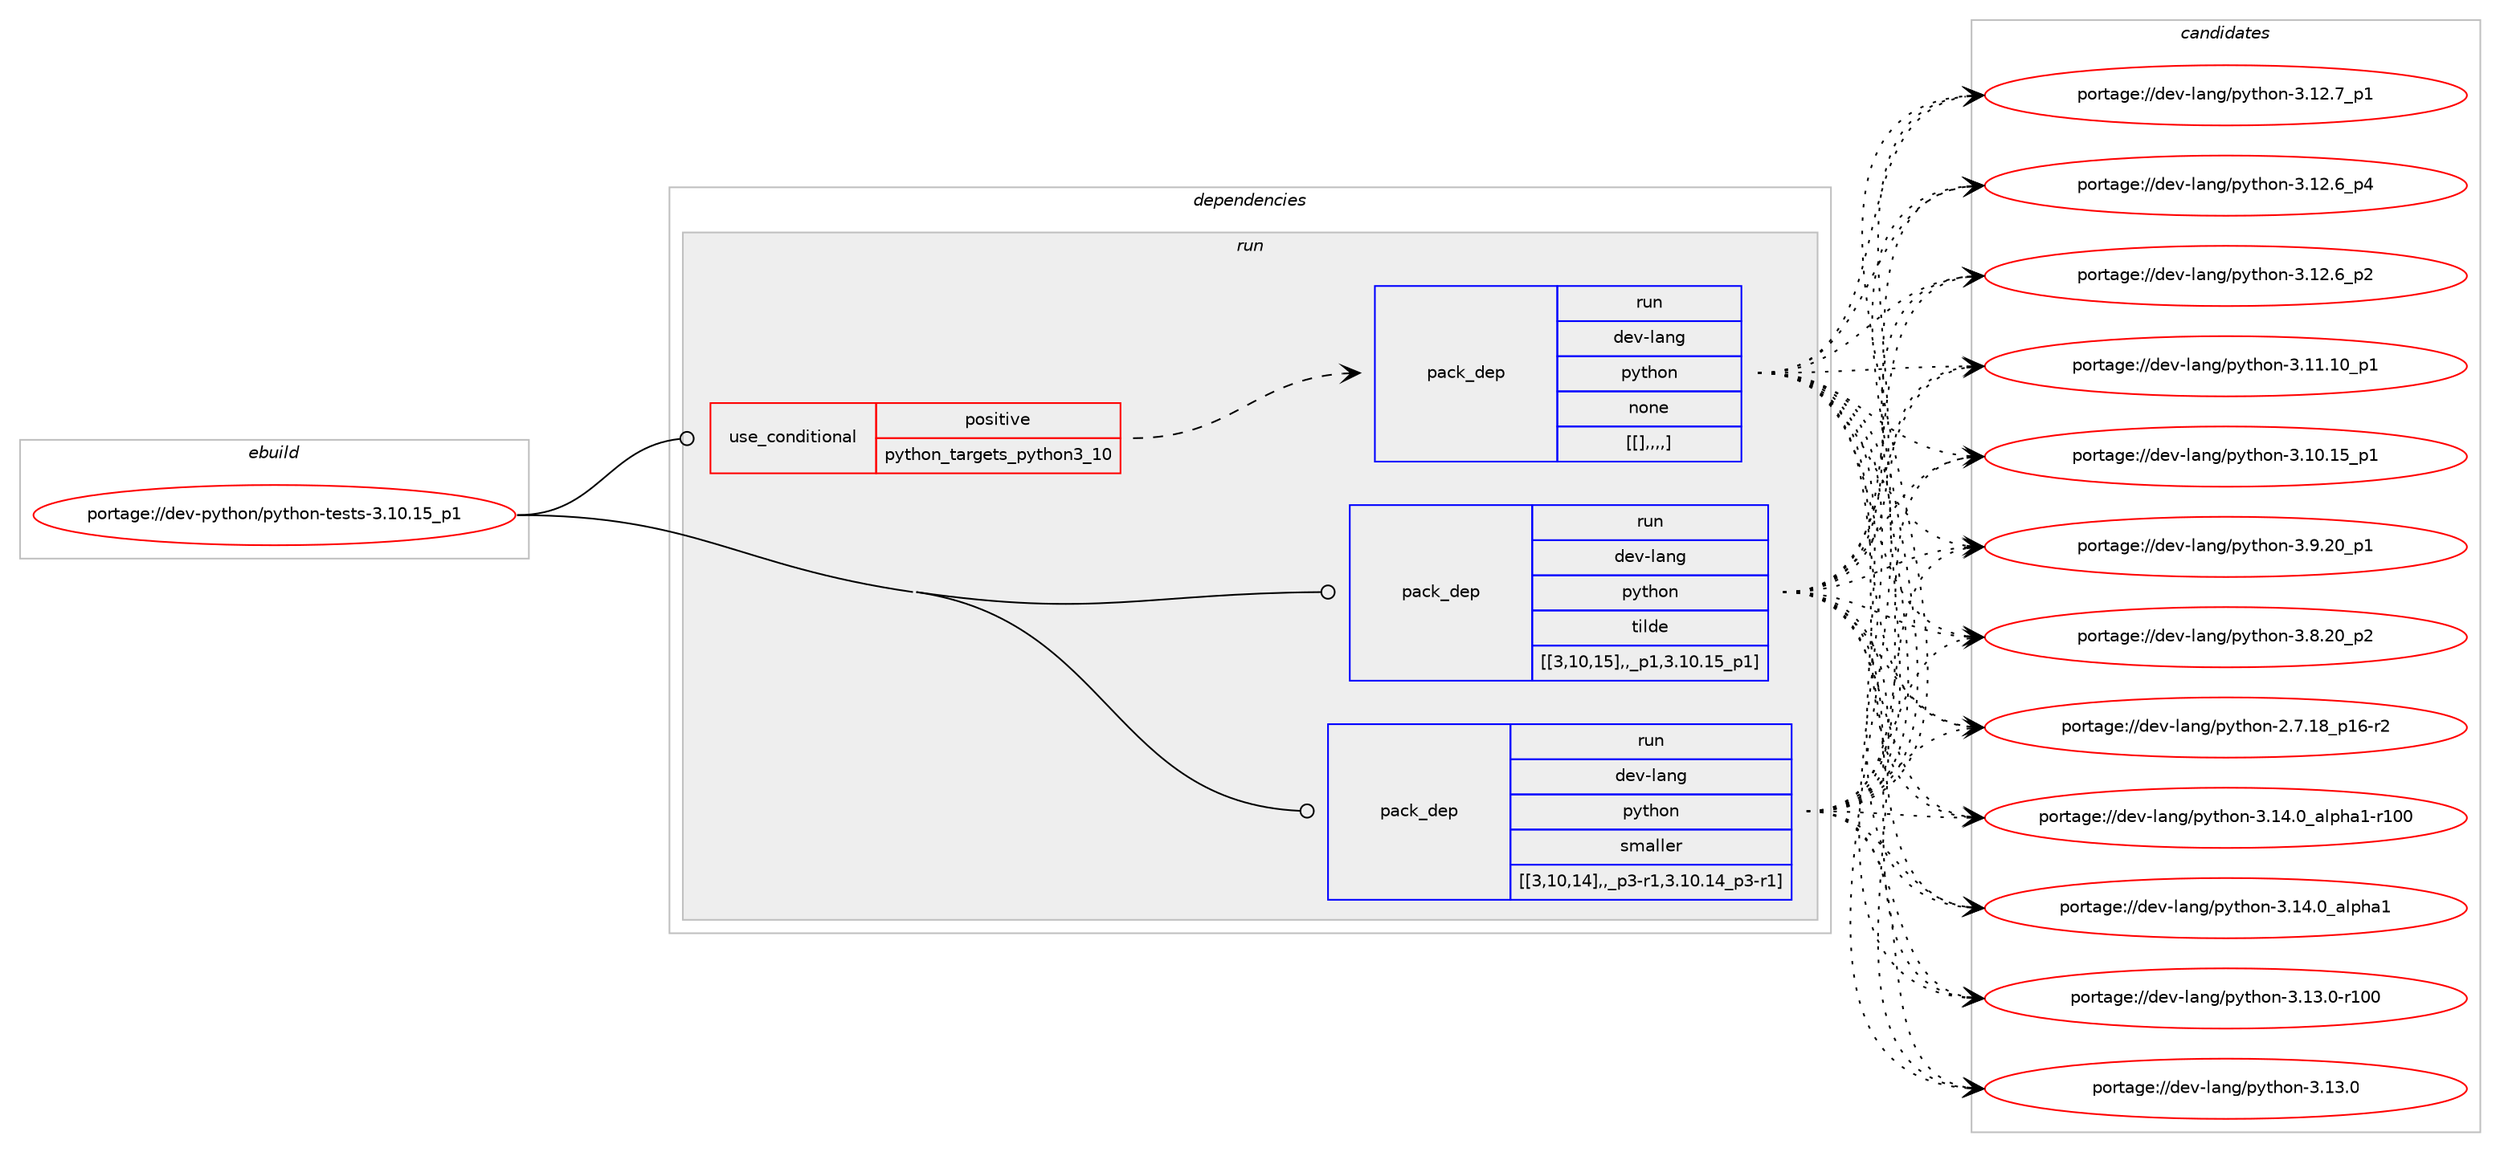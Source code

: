 digraph prolog {

# *************
# Graph options
# *************

newrank=true;
concentrate=true;
compound=true;
graph [rankdir=LR,fontname=Helvetica,fontsize=10,ranksep=1.5];#, ranksep=2.5, nodesep=0.2];
edge  [arrowhead=vee];
node  [fontname=Helvetica,fontsize=10];

# **********
# The ebuild
# **********

subgraph cluster_leftcol {
color=gray;
label=<<i>ebuild</i>>;
id [label="portage://dev-python/python-tests-3.10.15_p1", color=red, width=4, href="../dev-python/python-tests-3.10.15_p1.svg"];
}

# ****************
# The dependencies
# ****************

subgraph cluster_midcol {
color=gray;
label=<<i>dependencies</i>>;
subgraph cluster_compile {
fillcolor="#eeeeee";
style=filled;
label=<<i>compile</i>>;
}
subgraph cluster_compileandrun {
fillcolor="#eeeeee";
style=filled;
label=<<i>compile and run</i>>;
}
subgraph cluster_run {
fillcolor="#eeeeee";
style=filled;
label=<<i>run</i>>;
subgraph cond41093 {
dependency167156 [label=<<TABLE BORDER="0" CELLBORDER="1" CELLSPACING="0" CELLPADDING="4"><TR><TD ROWSPAN="3" CELLPADDING="10">use_conditional</TD></TR><TR><TD>positive</TD></TR><TR><TD>python_targets_python3_10</TD></TR></TABLE>>, shape=none, color=red];
subgraph pack124722 {
dependency167204 [label=<<TABLE BORDER="0" CELLBORDER="1" CELLSPACING="0" CELLPADDING="4" WIDTH="220"><TR><TD ROWSPAN="6" CELLPADDING="30">pack_dep</TD></TR><TR><TD WIDTH="110">run</TD></TR><TR><TD>dev-lang</TD></TR><TR><TD>python</TD></TR><TR><TD>none</TD></TR><TR><TD>[[],,,,]</TD></TR></TABLE>>, shape=none, color=blue];
}
dependency167156:e -> dependency167204:w [weight=20,style="dashed",arrowhead="vee"];
}
id:e -> dependency167156:w [weight=20,style="solid",arrowhead="odot"];
subgraph pack124731 {
dependency167208 [label=<<TABLE BORDER="0" CELLBORDER="1" CELLSPACING="0" CELLPADDING="4" WIDTH="220"><TR><TD ROWSPAN="6" CELLPADDING="30">pack_dep</TD></TR><TR><TD WIDTH="110">run</TD></TR><TR><TD>dev-lang</TD></TR><TR><TD>python</TD></TR><TR><TD>tilde</TD></TR><TR><TD>[[3,10,15],,_p1,3.10.15_p1]</TD></TR></TABLE>>, shape=none, color=blue];
}
id:e -> dependency167208:w [weight=20,style="solid",arrowhead="odot"];
subgraph pack124744 {
dependency167223 [label=<<TABLE BORDER="0" CELLBORDER="1" CELLSPACING="0" CELLPADDING="4" WIDTH="220"><TR><TD ROWSPAN="6" CELLPADDING="30">pack_dep</TD></TR><TR><TD WIDTH="110">run</TD></TR><TR><TD>dev-lang</TD></TR><TR><TD>python</TD></TR><TR><TD>smaller</TD></TR><TR><TD>[[3,10,14],,_p3-r1,3.10.14_p3-r1]</TD></TR></TABLE>>, shape=none, color=blue];
}
id:e -> dependency167223:w [weight=20,style="solid",arrowhead="odot"];
}
}

# **************
# The candidates
# **************

subgraph cluster_choices {
rank=same;
color=gray;
label=<<i>candidates</i>>;

subgraph choice124450 {
color=black;
nodesep=1;
choice100101118451089711010347112121116104111110455146495246489597108112104974945114494848 [label="portage://dev-lang/python-3.14.0_alpha1-r100", color=red, width=4,href="../dev-lang/python-3.14.0_alpha1-r100.svg"];
choice1001011184510897110103471121211161041111104551464952464895971081121049749 [label="portage://dev-lang/python-3.14.0_alpha1", color=red, width=4,href="../dev-lang/python-3.14.0_alpha1.svg"];
choice1001011184510897110103471121211161041111104551464951464845114494848 [label="portage://dev-lang/python-3.13.0-r100", color=red, width=4,href="../dev-lang/python-3.13.0-r100.svg"];
choice10010111845108971101034711212111610411111045514649514648 [label="portage://dev-lang/python-3.13.0", color=red, width=4,href="../dev-lang/python-3.13.0.svg"];
choice100101118451089711010347112121116104111110455146495046559511249 [label="portage://dev-lang/python-3.12.7_p1", color=red, width=4,href="../dev-lang/python-3.12.7_p1.svg"];
choice100101118451089711010347112121116104111110455146495046549511252 [label="portage://dev-lang/python-3.12.6_p4", color=red, width=4,href="../dev-lang/python-3.12.6_p4.svg"];
choice100101118451089711010347112121116104111110455146495046549511250 [label="portage://dev-lang/python-3.12.6_p2", color=red, width=4,href="../dev-lang/python-3.12.6_p2.svg"];
choice10010111845108971101034711212111610411111045514649494649489511249 [label="portage://dev-lang/python-3.11.10_p1", color=red, width=4,href="../dev-lang/python-3.11.10_p1.svg"];
choice10010111845108971101034711212111610411111045514649484649539511249 [label="portage://dev-lang/python-3.10.15_p1", color=red, width=4,href="../dev-lang/python-3.10.15_p1.svg"];
choice100101118451089711010347112121116104111110455146574650489511249 [label="portage://dev-lang/python-3.9.20_p1", color=red, width=4,href="../dev-lang/python-3.9.20_p1.svg"];
choice100101118451089711010347112121116104111110455146564650489511250 [label="portage://dev-lang/python-3.8.20_p2", color=red, width=4,href="../dev-lang/python-3.8.20_p2.svg"];
choice100101118451089711010347112121116104111110455046554649569511249544511450 [label="portage://dev-lang/python-2.7.18_p16-r2", color=red, width=4,href="../dev-lang/python-2.7.18_p16-r2.svg"];
dependency167204:e -> choice100101118451089711010347112121116104111110455146495246489597108112104974945114494848:w [style=dotted,weight="100"];
dependency167204:e -> choice1001011184510897110103471121211161041111104551464952464895971081121049749:w [style=dotted,weight="100"];
dependency167204:e -> choice1001011184510897110103471121211161041111104551464951464845114494848:w [style=dotted,weight="100"];
dependency167204:e -> choice10010111845108971101034711212111610411111045514649514648:w [style=dotted,weight="100"];
dependency167204:e -> choice100101118451089711010347112121116104111110455146495046559511249:w [style=dotted,weight="100"];
dependency167204:e -> choice100101118451089711010347112121116104111110455146495046549511252:w [style=dotted,weight="100"];
dependency167204:e -> choice100101118451089711010347112121116104111110455146495046549511250:w [style=dotted,weight="100"];
dependency167204:e -> choice10010111845108971101034711212111610411111045514649494649489511249:w [style=dotted,weight="100"];
dependency167204:e -> choice10010111845108971101034711212111610411111045514649484649539511249:w [style=dotted,weight="100"];
dependency167204:e -> choice100101118451089711010347112121116104111110455146574650489511249:w [style=dotted,weight="100"];
dependency167204:e -> choice100101118451089711010347112121116104111110455146564650489511250:w [style=dotted,weight="100"];
dependency167204:e -> choice100101118451089711010347112121116104111110455046554649569511249544511450:w [style=dotted,weight="100"];
}
subgraph choice124486 {
color=black;
nodesep=1;
choice100101118451089711010347112121116104111110455146495246489597108112104974945114494848 [label="portage://dev-lang/python-3.14.0_alpha1-r100", color=red, width=4,href="../dev-lang/python-3.14.0_alpha1-r100.svg"];
choice1001011184510897110103471121211161041111104551464952464895971081121049749 [label="portage://dev-lang/python-3.14.0_alpha1", color=red, width=4,href="../dev-lang/python-3.14.0_alpha1.svg"];
choice1001011184510897110103471121211161041111104551464951464845114494848 [label="portage://dev-lang/python-3.13.0-r100", color=red, width=4,href="../dev-lang/python-3.13.0-r100.svg"];
choice10010111845108971101034711212111610411111045514649514648 [label="portage://dev-lang/python-3.13.0", color=red, width=4,href="../dev-lang/python-3.13.0.svg"];
choice100101118451089711010347112121116104111110455146495046559511249 [label="portage://dev-lang/python-3.12.7_p1", color=red, width=4,href="../dev-lang/python-3.12.7_p1.svg"];
choice100101118451089711010347112121116104111110455146495046549511252 [label="portage://dev-lang/python-3.12.6_p4", color=red, width=4,href="../dev-lang/python-3.12.6_p4.svg"];
choice100101118451089711010347112121116104111110455146495046549511250 [label="portage://dev-lang/python-3.12.6_p2", color=red, width=4,href="../dev-lang/python-3.12.6_p2.svg"];
choice10010111845108971101034711212111610411111045514649494649489511249 [label="portage://dev-lang/python-3.11.10_p1", color=red, width=4,href="../dev-lang/python-3.11.10_p1.svg"];
choice10010111845108971101034711212111610411111045514649484649539511249 [label="portage://dev-lang/python-3.10.15_p1", color=red, width=4,href="../dev-lang/python-3.10.15_p1.svg"];
choice100101118451089711010347112121116104111110455146574650489511249 [label="portage://dev-lang/python-3.9.20_p1", color=red, width=4,href="../dev-lang/python-3.9.20_p1.svg"];
choice100101118451089711010347112121116104111110455146564650489511250 [label="portage://dev-lang/python-3.8.20_p2", color=red, width=4,href="../dev-lang/python-3.8.20_p2.svg"];
choice100101118451089711010347112121116104111110455046554649569511249544511450 [label="portage://dev-lang/python-2.7.18_p16-r2", color=red, width=4,href="../dev-lang/python-2.7.18_p16-r2.svg"];
dependency167208:e -> choice100101118451089711010347112121116104111110455146495246489597108112104974945114494848:w [style=dotted,weight="100"];
dependency167208:e -> choice1001011184510897110103471121211161041111104551464952464895971081121049749:w [style=dotted,weight="100"];
dependency167208:e -> choice1001011184510897110103471121211161041111104551464951464845114494848:w [style=dotted,weight="100"];
dependency167208:e -> choice10010111845108971101034711212111610411111045514649514648:w [style=dotted,weight="100"];
dependency167208:e -> choice100101118451089711010347112121116104111110455146495046559511249:w [style=dotted,weight="100"];
dependency167208:e -> choice100101118451089711010347112121116104111110455146495046549511252:w [style=dotted,weight="100"];
dependency167208:e -> choice100101118451089711010347112121116104111110455146495046549511250:w [style=dotted,weight="100"];
dependency167208:e -> choice10010111845108971101034711212111610411111045514649494649489511249:w [style=dotted,weight="100"];
dependency167208:e -> choice10010111845108971101034711212111610411111045514649484649539511249:w [style=dotted,weight="100"];
dependency167208:e -> choice100101118451089711010347112121116104111110455146574650489511249:w [style=dotted,weight="100"];
dependency167208:e -> choice100101118451089711010347112121116104111110455146564650489511250:w [style=dotted,weight="100"];
dependency167208:e -> choice100101118451089711010347112121116104111110455046554649569511249544511450:w [style=dotted,weight="100"];
}
subgraph choice124508 {
color=black;
nodesep=1;
choice100101118451089711010347112121116104111110455146495246489597108112104974945114494848 [label="portage://dev-lang/python-3.14.0_alpha1-r100", color=red, width=4,href="../dev-lang/python-3.14.0_alpha1-r100.svg"];
choice1001011184510897110103471121211161041111104551464952464895971081121049749 [label="portage://dev-lang/python-3.14.0_alpha1", color=red, width=4,href="../dev-lang/python-3.14.0_alpha1.svg"];
choice1001011184510897110103471121211161041111104551464951464845114494848 [label="portage://dev-lang/python-3.13.0-r100", color=red, width=4,href="../dev-lang/python-3.13.0-r100.svg"];
choice10010111845108971101034711212111610411111045514649514648 [label="portage://dev-lang/python-3.13.0", color=red, width=4,href="../dev-lang/python-3.13.0.svg"];
choice100101118451089711010347112121116104111110455146495046559511249 [label="portage://dev-lang/python-3.12.7_p1", color=red, width=4,href="../dev-lang/python-3.12.7_p1.svg"];
choice100101118451089711010347112121116104111110455146495046549511252 [label="portage://dev-lang/python-3.12.6_p4", color=red, width=4,href="../dev-lang/python-3.12.6_p4.svg"];
choice100101118451089711010347112121116104111110455146495046549511250 [label="portage://dev-lang/python-3.12.6_p2", color=red, width=4,href="../dev-lang/python-3.12.6_p2.svg"];
choice10010111845108971101034711212111610411111045514649494649489511249 [label="portage://dev-lang/python-3.11.10_p1", color=red, width=4,href="../dev-lang/python-3.11.10_p1.svg"];
choice10010111845108971101034711212111610411111045514649484649539511249 [label="portage://dev-lang/python-3.10.15_p1", color=red, width=4,href="../dev-lang/python-3.10.15_p1.svg"];
choice100101118451089711010347112121116104111110455146574650489511249 [label="portage://dev-lang/python-3.9.20_p1", color=red, width=4,href="../dev-lang/python-3.9.20_p1.svg"];
choice100101118451089711010347112121116104111110455146564650489511250 [label="portage://dev-lang/python-3.8.20_p2", color=red, width=4,href="../dev-lang/python-3.8.20_p2.svg"];
choice100101118451089711010347112121116104111110455046554649569511249544511450 [label="portage://dev-lang/python-2.7.18_p16-r2", color=red, width=4,href="../dev-lang/python-2.7.18_p16-r2.svg"];
dependency167223:e -> choice100101118451089711010347112121116104111110455146495246489597108112104974945114494848:w [style=dotted,weight="100"];
dependency167223:e -> choice1001011184510897110103471121211161041111104551464952464895971081121049749:w [style=dotted,weight="100"];
dependency167223:e -> choice1001011184510897110103471121211161041111104551464951464845114494848:w [style=dotted,weight="100"];
dependency167223:e -> choice10010111845108971101034711212111610411111045514649514648:w [style=dotted,weight="100"];
dependency167223:e -> choice100101118451089711010347112121116104111110455146495046559511249:w [style=dotted,weight="100"];
dependency167223:e -> choice100101118451089711010347112121116104111110455146495046549511252:w [style=dotted,weight="100"];
dependency167223:e -> choice100101118451089711010347112121116104111110455146495046549511250:w [style=dotted,weight="100"];
dependency167223:e -> choice10010111845108971101034711212111610411111045514649494649489511249:w [style=dotted,weight="100"];
dependency167223:e -> choice10010111845108971101034711212111610411111045514649484649539511249:w [style=dotted,weight="100"];
dependency167223:e -> choice100101118451089711010347112121116104111110455146574650489511249:w [style=dotted,weight="100"];
dependency167223:e -> choice100101118451089711010347112121116104111110455146564650489511250:w [style=dotted,weight="100"];
dependency167223:e -> choice100101118451089711010347112121116104111110455046554649569511249544511450:w [style=dotted,weight="100"];
}
}

}
